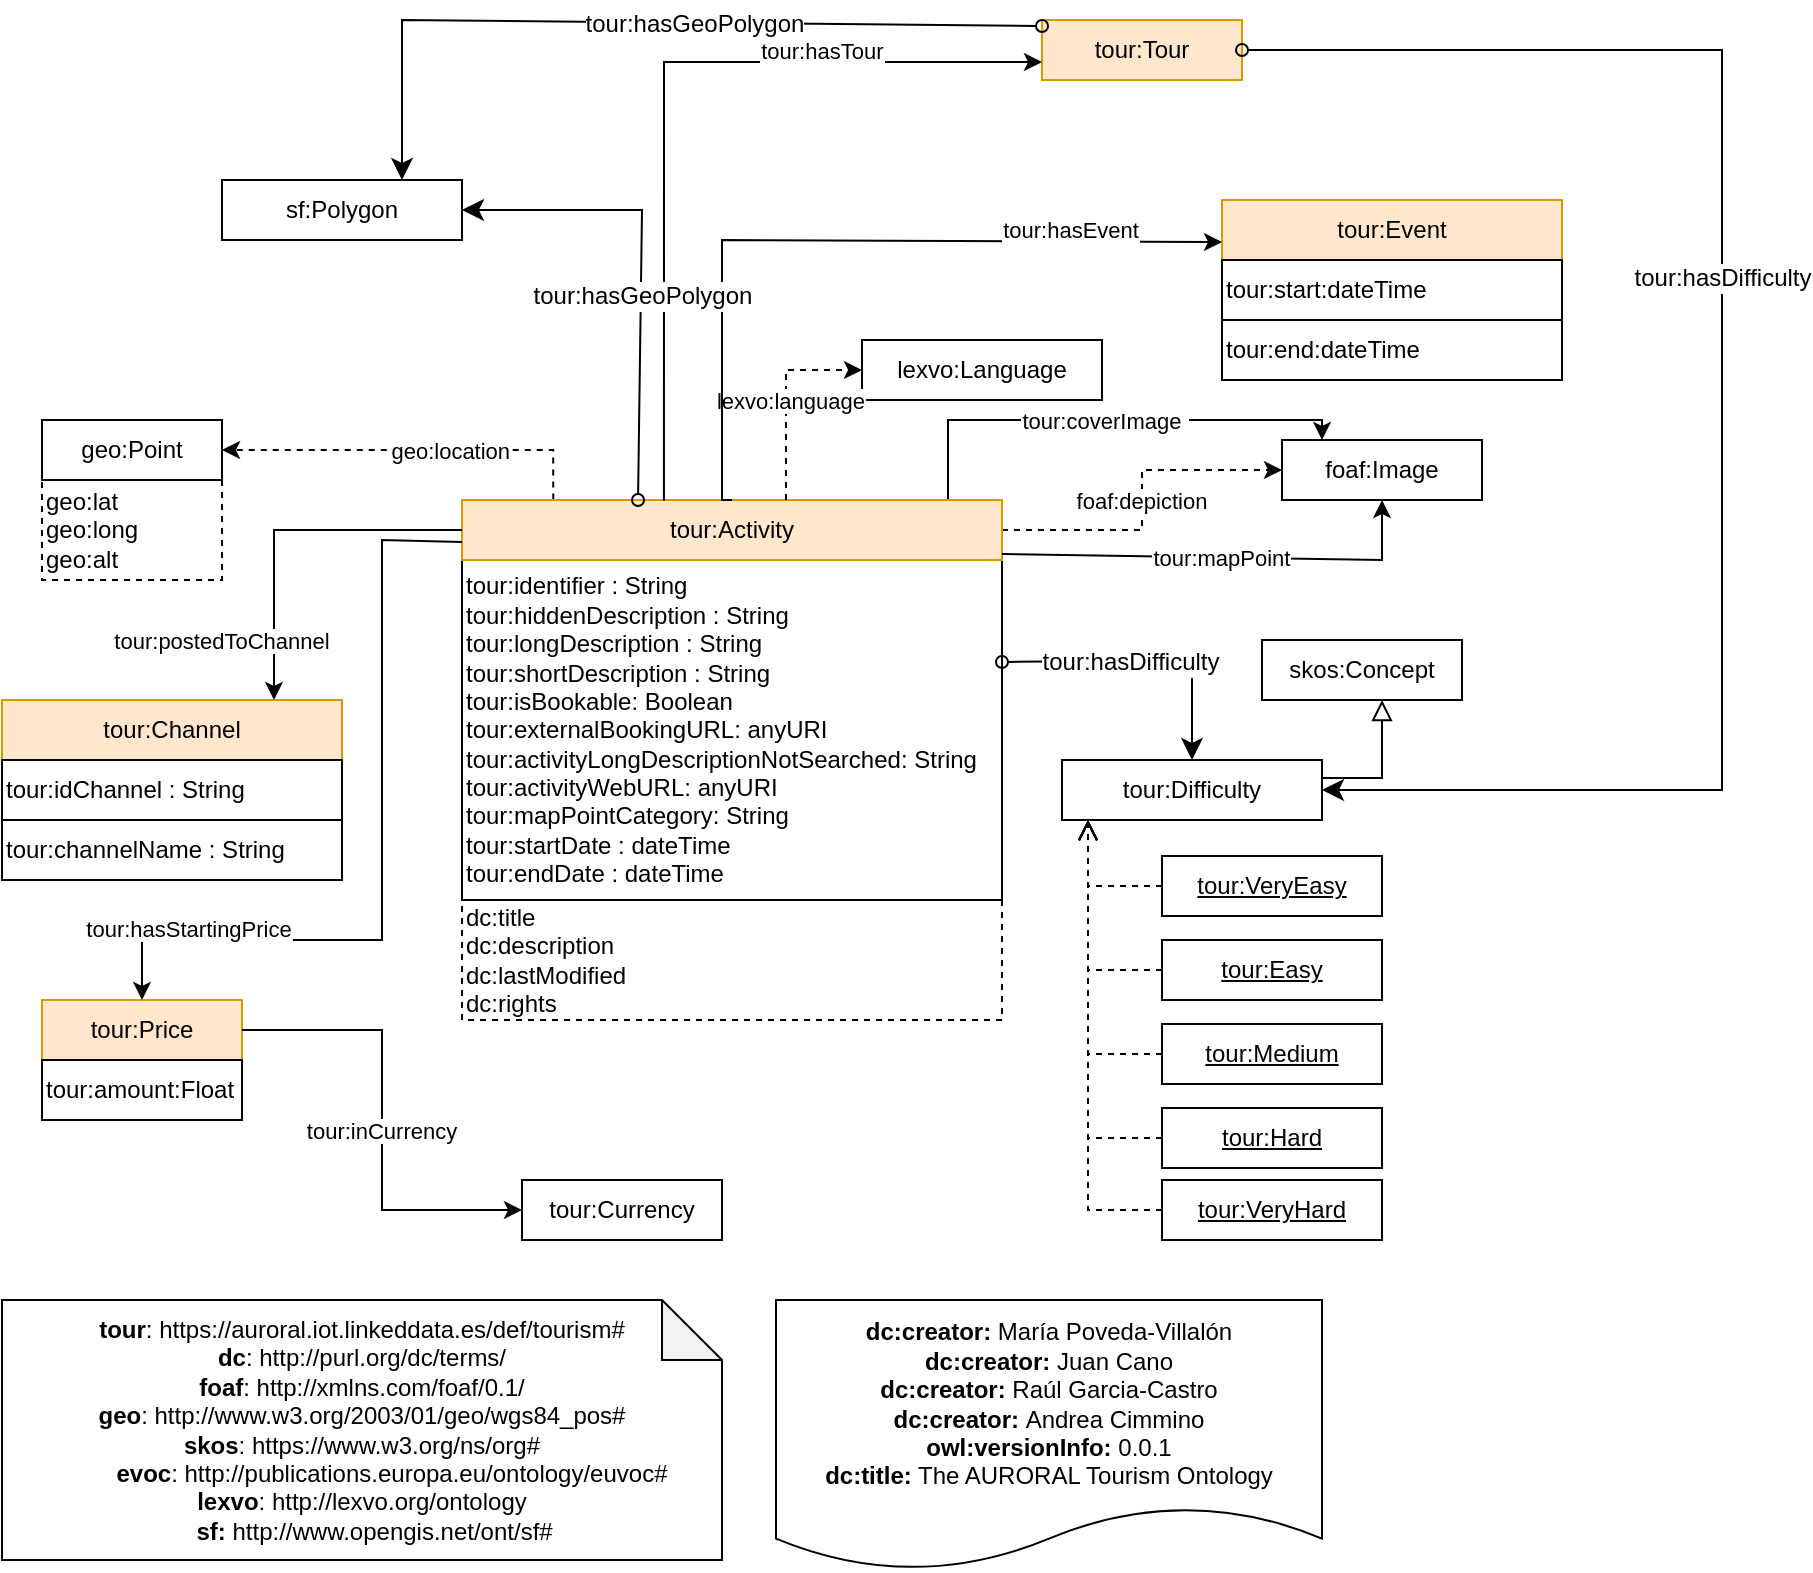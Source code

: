 <mxfile version="17.4.2" type="device"><diagram id="j3Iuz5jW5ZWUwNRPTU0H" name="Page-1"><mxGraphModel dx="2169" dy="2034" grid="1" gridSize="10" guides="1" tooltips="1" connect="1" arrows="1" fold="1" page="1" pageScale="1" pageWidth="827" pageHeight="1169" math="0" shadow="0"><root><mxCell id="0"/><mxCell id="1" parent="0"/><mxCell id="gPk9N1OhDavFBoFfnbrE-4" value="&lt;div&gt;&lt;b&gt;dc:creator:&lt;/b&gt;&amp;nbsp;María Poveda-Villalón&lt;/div&gt;&lt;div&gt;&lt;div&gt;&lt;b&gt;dc:creator:&lt;/b&gt;&amp;nbsp;Juan Cano&lt;/div&gt;&lt;/div&gt;&lt;div&gt;&lt;div&gt;&lt;b&gt;dc:creator:&lt;/b&gt;&amp;nbsp;Raúl Garcia-Castro&lt;/div&gt;&lt;/div&gt;&lt;div&gt;&lt;div&gt;&lt;b&gt;dc:creator:&lt;/b&gt;&amp;nbsp;Andrea Cimmino&lt;/div&gt;&lt;/div&gt;&lt;div&gt;&lt;b&gt;owl:versionInfo:&lt;/b&gt; 0.0.1&lt;/div&gt;&lt;div&gt;&lt;b&gt;dc:title:&lt;/b&gt; The AURORAL Tourism Ontology&lt;/div&gt;" style="shape=document;whiteSpace=wrap;html=1;boundedLbl=1;labelBackgroundColor=#ffffff;strokeColor=#000000;fontSize=12;fontColor=#000000;size=0.233;" parent="1" vertex="1"><mxGeometry x="-413" y="500" width="273" height="135" as="geometry"/></mxCell><mxCell id="gPk9N1OhDavFBoFfnbrE-7" value="&lt;div&gt;&lt;b&gt;tour&lt;/b&gt;&lt;span&gt;:&amp;nbsp;https://auroral.iot.linkeddata.es/def/tourism#&lt;/span&gt;&lt;br&gt;&lt;/div&gt;&lt;div&gt;&lt;b&gt;dc&lt;/b&gt;: http://purl.org/dc/terms/&lt;br style=&quot;padding: 0px ; margin: 0px&quot;&gt;&lt;b&gt;foaf&lt;/b&gt;:&amp;nbsp;http://xmlns.com/foaf/0.1/&lt;br style=&quot;padding: 0px ; margin: 0px&quot;&gt;&lt;b&gt;geo&lt;/b&gt;: http://www.w3.org/2003/01/geo/wgs84_pos#&lt;br style=&quot;padding: 0px ; margin: 0px&quot;&gt;&lt;b&gt;skos&lt;/b&gt;:&amp;nbsp;https://www.w3.org/ns/org#&lt;/div&gt;&lt;div&gt;&lt;b&gt;&amp;nbsp; &amp;nbsp; &amp;nbsp; &amp;nbsp; &amp;nbsp;evoc&lt;/b&gt;: http://publications.europa.eu/ontology/euvoc#&lt;/div&gt;&lt;b&gt;lexvo&lt;/b&gt;:&amp;nbsp;http://lexvo.org/ontology&lt;br&gt;&lt;div style=&quot;text-align: left;&quot;&gt;&lt;b style=&quot;background-color: initial;&quot;&gt;&amp;nbsp; &amp;nbsp; &amp;nbsp; &amp;nbsp; &amp;nbsp; &amp;nbsp; &amp;nbsp; &amp;nbsp; &amp;nbsp; &amp;nbsp; &amp;nbsp;sf:&amp;nbsp;&lt;/b&gt;&lt;span style=&quot;background-color: initial;&quot;&gt;http://www.opengis.net/ont/sf#&lt;/span&gt;&lt;/div&gt;" style="shape=note;whiteSpace=wrap;html=1;backgroundOutline=1;darkOpacity=0.05;" parent="1" vertex="1"><mxGeometry x="-800" y="500" width="360" height="130" as="geometry"/></mxCell><mxCell id="gPk9N1OhDavFBoFfnbrE-11" value="dc:title&lt;br&gt;dc:description&lt;br&gt;dc:lastModified&lt;br&gt;dc:rights&lt;br&gt;" style="rounded=0;whiteSpace=wrap;html=1;snapToPoint=1;points=[[0.1,0],[0.2,0],[0.3,0],[0.4,0],[0.5,0],[0.6,0],[0.7,0],[0.8,0],[0.9,0],[0,0.1],[0,0.3],[0,0.5],[0,0.7],[0,0.9],[0.1,1],[0.2,1],[0.3,1],[0.4,1],[0.5,1],[0.6,1],[0.7,1],[0.8,1],[0.9,1],[1,0.1],[1,0.3],[1,0.5],[1,0.7],[1,0.9]];dashed=1;align=left;" parent="1" vertex="1"><mxGeometry x="-570" y="300" width="270" height="60" as="geometry"/></mxCell><mxCell id="gPk9N1OhDavFBoFfnbrE-12" value="foaf:Image" style="rounded=0;whiteSpace=wrap;html=1;snapToPoint=1;points=[[0.1,0],[0.2,0],[0.3,0],[0.4,0],[0.5,0],[0.6,0],[0.7,0],[0.8,0],[0.9,0],[0,0.1],[0,0.3],[0,0.5],[0,0.7],[0,0.9],[0.1,1],[0.2,1],[0.3,1],[0.4,1],[0.5,1],[0.6,1],[0.7,1],[0.8,1],[0.9,1],[1,0.1],[1,0.3],[1,0.5],[1,0.7],[1,0.9]];" parent="1" vertex="1"><mxGeometry x="-160" y="70" width="100" height="30" as="geometry"/></mxCell><mxCell id="gPk9N1OhDavFBoFfnbrE-13" value="lexvo:Language" style="rounded=0;whiteSpace=wrap;html=1;snapToPoint=1;points=[[0.1,0],[0.2,0],[0.3,0],[0.4,0],[0.5,0],[0.6,0],[0.7,0],[0.8,0],[0.9,0],[0,0.1],[0,0.3],[0,0.5],[0,0.7],[0,0.9],[0.1,1],[0.2,1],[0.3,1],[0.4,1],[0.5,1],[0.6,1],[0.7,1],[0.8,1],[0.9,1],[1,0.1],[1,0.3],[1,0.5],[1,0.7],[1,0.9]];" parent="1" vertex="1"><mxGeometry x="-370" y="20.0" width="120" height="30" as="geometry"/></mxCell><mxCell id="gPk9N1OhDavFBoFfnbrE-16" value="" style="endArrow=block;html=1;fontColor=#000099;exitX=1;exitY=0.3;exitDx=0;exitDy=0;endFill=0;entryX=0.6;entryY=1;entryDx=0;entryDy=0;endSize=8;arcSize=0;edgeStyle=orthogonalEdgeStyle;" parent="1" source="gPk9N1OhDavFBoFfnbrE-18" target="gPk9N1OhDavFBoFfnbrE-17" edge="1"><mxGeometry width="50" height="50" relative="1" as="geometry"><mxPoint x="-745" y="250" as="sourcePoint"/><mxPoint x="-587.0" y="250" as="targetPoint"/></mxGeometry></mxCell><mxCell id="gPk9N1OhDavFBoFfnbrE-17" value="skos:Concept" style="rounded=0;whiteSpace=wrap;html=1;snapToPoint=1;points=[[0.1,0],[0.2,0],[0.3,0],[0.4,0],[0.5,0],[0.6,0],[0.7,0],[0.8,0],[0.9,0],[0,0.1],[0,0.3],[0,0.5],[0,0.7],[0,0.9],[0.1,1],[0.2,1],[0.3,1],[0.4,1],[0.5,1],[0.6,1],[0.7,1],[0.8,1],[0.9,1],[1,0.1],[1,0.3],[1,0.5],[1,0.7],[1,0.9]];" parent="1" vertex="1"><mxGeometry x="-170" y="170" width="100" height="30" as="geometry"/></mxCell><mxCell id="gPk9N1OhDavFBoFfnbrE-18" value="tour:Difficulty" style="rounded=0;whiteSpace=wrap;html=1;snapToPoint=1;points=[[0.1,0],[0.2,0],[0.3,0],[0.4,0],[0.5,0],[0.6,0],[0.7,0],[0.8,0],[0.9,0],[0,0.1],[0,0.3],[0,0.5],[0,0.7],[0,0.9],[0.1,1],[0.2,1],[0.3,1],[0.4,1],[0.5,1],[0.6,1],[0.7,1],[0.8,1],[0.9,1],[1,0.1],[1,0.3],[1,0.5],[1,0.7],[1,0.9]];" parent="1" vertex="1"><mxGeometry x="-270" y="230" width="130" height="30" as="geometry"/></mxCell><mxCell id="gPk9N1OhDavFBoFfnbrE-19" value="geo:location" style="edgeStyle=orthogonalEdgeStyle;rounded=0;orthogonalLoop=1;jettySize=auto;endArrow=classic;endFill=1;entryX=1;entryY=0.5;entryDx=0;entryDy=0;dashed=1;exitX=0.169;exitY=-0.007;exitDx=0;exitDy=0;exitPerimeter=0;" parent="1" source="gPk9N1OhDavFBoFfnbrE-10" target="gPk9N1OhDavFBoFfnbrE-14" edge="1"><mxGeometry x="-0.2" relative="1" as="geometry"><mxPoint x="-180" y="120" as="targetPoint"/><mxPoint x="-74.5" y="190" as="sourcePoint"/><mxPoint as="offset"/></mxGeometry></mxCell><mxCell id="gPk9N1OhDavFBoFfnbrE-20" value="geo:lat&lt;br&gt;geo:long&lt;br&gt;geo:alt" style="rounded=0;whiteSpace=wrap;html=1;snapToPoint=1;points=[[0.1,0],[0.2,0],[0.3,0],[0.4,0],[0.5,0],[0.6,0],[0.7,0],[0.8,0],[0.9,0],[0,0.1],[0,0.3],[0,0.5],[0,0.7],[0,0.9],[0.1,1],[0.2,1],[0.3,1],[0.4,1],[0.5,1],[0.6,1],[0.7,1],[0.8,1],[0.9,1],[1,0.1],[1,0.3],[1,0.5],[1,0.7],[1,0.9]];dashed=1;align=left;" parent="1" vertex="1"><mxGeometry x="-780" y="90" width="90" height="50" as="geometry"/></mxCell><mxCell id="gPk9N1OhDavFBoFfnbrE-21" value="foaf:depiction" style="edgeStyle=orthogonalEdgeStyle;rounded=0;orthogonalLoop=1;jettySize=auto;endArrow=classic;endFill=1;entryX=0;entryY=0.5;entryDx=0;entryDy=0;dashed=1;exitX=1;exitY=0.5;exitDx=0;exitDy=0;" parent="1" source="gPk9N1OhDavFBoFfnbrE-10" target="gPk9N1OhDavFBoFfnbrE-12" edge="1"><mxGeometry relative="1" as="geometry"><mxPoint x="-735" y="170" as="targetPoint"/><mxPoint x="-630" y="125.0" as="sourcePoint"/></mxGeometry></mxCell><mxCell id="gPk9N1OhDavFBoFfnbrE-22" value="tour:coverImage " style="edgeStyle=orthogonalEdgeStyle;rounded=0;orthogonalLoop=1;jettySize=auto;endArrow=classic;endFill=1;entryX=0.2;entryY=0;entryDx=0;entryDy=0;exitX=0.9;exitY=0;exitDx=0;exitDy=0;" parent="1" source="gPk9N1OhDavFBoFfnbrE-10" target="gPk9N1OhDavFBoFfnbrE-12" edge="1"><mxGeometry relative="1" as="geometry"><mxPoint x="-350" y="125.0" as="targetPoint"/><mxPoint x="-494" y="125.0" as="sourcePoint"/><Array as="points"><mxPoint x="-327" y="60"/><mxPoint x="-140" y="60"/></Array></mxGeometry></mxCell><mxCell id="gPk9N1OhDavFBoFfnbrE-9" value="tour:identifier : String&lt;br&gt;tour:hiddenDescription : String&lt;br&gt;tour:longDescription : String&lt;br&gt;tour:shortDescription : String&lt;br&gt;tour:isBookable: Boolean&lt;br&gt;tour:externalBookingURL: anyURI&lt;br&gt;tour:activityLongDescriptionNotSearched: String&lt;br&gt;tour:activityWebURL: anyURI&lt;br&gt;tour:mapPointCategory: String&lt;br&gt;tour:startDate : dateTime&lt;br&gt;tour:endDate : dateTime" style="rounded=0;whiteSpace=wrap;html=1;snapToPoint=1;points=[[0.1,0],[0.2,0],[0.3,0],[0.4,0],[0.5,0],[0.6,0],[0.7,0],[0.8,0],[0.9,0],[0,0.1],[0,0.3],[0,0.5],[0,0.7],[0,0.9],[0.1,1],[0.2,1],[0.3,1],[0.4,1],[0.5,1],[0.6,1],[0.7,1],[0.8,1],[0.9,1],[1,0.1],[1,0.3],[1,0.5],[1,0.7],[1,0.9]];align=left;" parent="1" vertex="1"><mxGeometry x="-570" y="130" width="270" height="170" as="geometry"/></mxCell><mxCell id="gPk9N1OhDavFBoFfnbrE-10" value="tour:Activity" style="rounded=0;whiteSpace=wrap;html=1;snapToPoint=1;points=[[0.1,0],[0.2,0],[0.3,0],[0.4,0],[0.5,0],[0.6,0],[0.7,0],[0.8,0],[0.9,0],[0,0.1],[0,0.3],[0,0.5],[0,0.7],[0,0.9],[0.1,1],[0.2,1],[0.3,1],[0.4,1],[0.5,1],[0.6,1],[0.7,1],[0.8,1],[0.9,1],[1,0.1],[1,0.3],[1,0.5],[1,0.7],[1,0.9]];fillColor=#ffe6cc;strokeColor=#d79b00;shadow=0;" parent="1" vertex="1"><mxGeometry x="-570" y="100" width="270" height="30" as="geometry"/></mxCell><mxCell id="gPk9N1OhDavFBoFfnbrE-14" value="geo:Point" style="rounded=0;whiteSpace=wrap;html=1;snapToPoint=1;points=[[0.1,0],[0.2,0],[0.3,0],[0.4,0],[0.5,0],[0.6,0],[0.7,0],[0.8,0],[0.9,0],[0,0.1],[0,0.3],[0,0.5],[0,0.7],[0,0.9],[0.1,1],[0.2,1],[0.3,1],[0.4,1],[0.5,1],[0.6,1],[0.7,1],[0.8,1],[0.9,1],[1,0.1],[1,0.3],[1,0.5],[1,0.7],[1,0.9]];" parent="1" vertex="1"><mxGeometry x="-780" y="60" width="90" height="30" as="geometry"/></mxCell><mxCell id="gPk9N1OhDavFBoFfnbrE-23" value="tour:Channel" style="rounded=0;whiteSpace=wrap;html=1;snapToPoint=1;points=[[0.1,0],[0.2,0],[0.3,0],[0.4,0],[0.5,0],[0.6,0],[0.7,0],[0.8,0],[0.9,0],[0,0.1],[0,0.3],[0,0.5],[0,0.7],[0,0.9],[0.1,1],[0.2,1],[0.3,1],[0.4,1],[0.5,1],[0.6,1],[0.7,1],[0.8,1],[0.9,1],[1,0.1],[1,0.3],[1,0.5],[1,0.7],[1,0.9]];fillColor=#ffe6cc;strokeColor=#d79b00;shadow=0;" parent="1" vertex="1"><mxGeometry x="-800" y="200" width="170" height="30" as="geometry"/></mxCell><mxCell id="gPk9N1OhDavFBoFfnbrE-24" value="tour:idChannel : String" style="rounded=0;whiteSpace=wrap;html=1;snapToPoint=1;points=[[0.1,0],[0.2,0],[0.3,0],[0.4,0],[0.5,0],[0.6,0],[0.7,0],[0.8,0],[0.9,0],[0,0.1],[0,0.3],[0,0.5],[0,0.7],[0,0.9],[0.1,1],[0.2,1],[0.3,1],[0.4,1],[0.5,1],[0.6,1],[0.7,1],[0.8,1],[0.9,1],[1,0.1],[1,0.3],[1,0.5],[1,0.7],[1,0.9]];align=left;" parent="1" vertex="1"><mxGeometry x="-800" y="230" width="170" height="30" as="geometry"/></mxCell><mxCell id="gPk9N1OhDavFBoFfnbrE-25" value="tour:postedToChannel" style="edgeStyle=orthogonalEdgeStyle;rounded=0;orthogonalLoop=1;jettySize=auto;endArrow=classic;endFill=1;entryX=0.8;entryY=0;entryDx=0;entryDy=0;exitX=0;exitY=0.5;exitDx=0;exitDy=0;" parent="1" source="gPk9N1OhDavFBoFfnbrE-10" target="gPk9N1OhDavFBoFfnbrE-23" edge="1"><mxGeometry x="0.665" y="-26" relative="1" as="geometry"><mxPoint x="-210" y="110" as="targetPoint"/><mxPoint x="-380" y="110" as="sourcePoint"/><mxPoint as="offset"/></mxGeometry></mxCell><mxCell id="gPk9N1OhDavFBoFfnbrE-26" value="lexvo:language" style="edgeStyle=orthogonalEdgeStyle;rounded=0;orthogonalLoop=1;jettySize=auto;endArrow=classic;endFill=1;entryX=0;entryY=0.5;entryDx=0;entryDy=0;dashed=1;exitX=0.6;exitY=0;exitDx=0;exitDy=0;" parent="1" source="gPk9N1OhDavFBoFfnbrE-10" target="gPk9N1OhDavFBoFfnbrE-13" edge="1"><mxGeometry x="0.31" y="-15" relative="1" as="geometry"><mxPoint x="-230" y="125" as="targetPoint"/><mxPoint x="-360" y="125" as="sourcePoint"/><mxPoint as="offset"/></mxGeometry></mxCell><mxCell id="gPk9N1OhDavFBoFfnbrE-27" value="tour:mapPoint" style="edgeStyle=orthogonalEdgeStyle;rounded=0;orthogonalLoop=1;jettySize=auto;endArrow=classic;endFill=1;entryX=0.5;entryY=1;entryDx=0;entryDy=0;" parent="1" source="gPk9N1OhDavFBoFfnbrE-10" target="gPk9N1OhDavFBoFfnbrE-12" edge="1"><mxGeometry relative="1" as="geometry"><mxPoint x="-210" y="110" as="targetPoint"/><mxPoint x="-300" y="130" as="sourcePoint"/><Array as="points"><mxPoint x="-110" y="130"/></Array></mxGeometry></mxCell><mxCell id="gPk9N1OhDavFBoFfnbrE-29" value="tour:Price" style="rounded=0;whiteSpace=wrap;html=1;snapToPoint=1;points=[[0.1,0],[0.2,0],[0.3,0],[0.4,0],[0.5,0],[0.6,0],[0.7,0],[0.8,0],[0.9,0],[0,0.1],[0,0.3],[0,0.5],[0,0.7],[0,0.9],[0.1,1],[0.2,1],[0.3,1],[0.4,1],[0.5,1],[0.6,1],[0.7,1],[0.8,1],[0.9,1],[1,0.1],[1,0.3],[1,0.5],[1,0.7],[1,0.9]];fillColor=#ffe6cc;strokeColor=#d79b00;shadow=0;" parent="1" vertex="1"><mxGeometry x="-780" y="350" width="100" height="30" as="geometry"/></mxCell><mxCell id="gPk9N1OhDavFBoFfnbrE-30" value="tour:amount:Float" style="rounded=0;whiteSpace=wrap;html=1;snapToPoint=1;points=[[0.1,0],[0.2,0],[0.3,0],[0.4,0],[0.5,0],[0.6,0],[0.7,0],[0.8,0],[0.9,0],[0,0.1],[0,0.3],[0,0.5],[0,0.7],[0,0.9],[0.1,1],[0.2,1],[0.3,1],[0.4,1],[0.5,1],[0.6,1],[0.7,1],[0.8,1],[0.9,1],[1,0.1],[1,0.3],[1,0.5],[1,0.7],[1,0.9]];align=left;" parent="1" vertex="1"><mxGeometry x="-780" y="380" width="100" height="30" as="geometry"/></mxCell><mxCell id="gPk9N1OhDavFBoFfnbrE-31" value="tour:Currency" style="rounded=0;whiteSpace=wrap;html=1;snapToPoint=1;points=[[0.1,0],[0.2,0],[0.3,0],[0.4,0],[0.5,0],[0.6,0],[0.7,0],[0.8,0],[0.9,0],[0,0.1],[0,0.3],[0,0.5],[0,0.7],[0,0.9],[0.1,1],[0.2,1],[0.3,1],[0.4,1],[0.5,1],[0.6,1],[0.7,1],[0.8,1],[0.9,1],[1,0.1],[1,0.3],[1,0.5],[1,0.7],[1,0.9]];shadow=0;" parent="1" vertex="1"><mxGeometry x="-540" y="440" width="100" height="30" as="geometry"/></mxCell><mxCell id="gPk9N1OhDavFBoFfnbrE-32" value="tour:hasStartingPrice" style="edgeStyle=orthogonalEdgeStyle;rounded=0;orthogonalLoop=1;jettySize=auto;endArrow=classic;endFill=1;entryX=0.5;entryY=0;entryDx=0;entryDy=0;" parent="1" source="gPk9N1OhDavFBoFfnbrE-10" target="gPk9N1OhDavFBoFfnbrE-29" edge="1"><mxGeometry x="0.726" y="-6" relative="1" as="geometry"><mxPoint x="-644" y="260" as="targetPoint"/><mxPoint x="-560" y="125" as="sourcePoint"/><mxPoint as="offset"/><Array as="points"><mxPoint x="-610" y="120"/><mxPoint x="-610" y="320"/><mxPoint x="-730" y="320"/></Array></mxGeometry></mxCell><mxCell id="gPk9N1OhDavFBoFfnbrE-33" value="tour:inCurrency" style="edgeStyle=orthogonalEdgeStyle;rounded=0;orthogonalLoop=1;jettySize=auto;endArrow=classic;endFill=1;entryX=0;entryY=0.5;entryDx=0;entryDy=0;exitX=1;exitY=0.5;exitDx=0;exitDy=0;" parent="1" source="gPk9N1OhDavFBoFfnbrE-29" target="gPk9N1OhDavFBoFfnbrE-31" edge="1"><mxGeometry x="0.044" relative="1" as="geometry"><mxPoint x="-710" y="390" as="targetPoint"/><mxPoint x="-560" y="340" as="sourcePoint"/><mxPoint as="offset"/></mxGeometry></mxCell><mxCell id="FcbElGN3Ym3wLGZqmpuB-1" value="&lt;u&gt;tour:VeryEasy&lt;/u&gt;" style="rounded=0;whiteSpace=wrap;html=1;snapToPoint=1;points=[[0.1,0],[0.2,0],[0.3,0],[0.4,0],[0.5,0],[0.6,0],[0.7,0],[0.8,0],[0.9,0],[0,0.1],[0,0.3],[0,0.5],[0,0.7],[0,0.9],[0.1,1],[0.2,1],[0.3,1],[0.4,1],[0.5,1],[0.6,1],[0.7,1],[0.8,1],[0.9,1],[1,0.1],[1,0.3],[1,0.5],[1,0.7],[1,0.9]];" parent="1" vertex="1"><mxGeometry x="-220" y="278" width="110" height="30" as="geometry"/></mxCell><mxCell id="FcbElGN3Ym3wLGZqmpuB-2" value="&lt;u&gt;tour:Easy&lt;/u&gt;" style="rounded=0;whiteSpace=wrap;html=1;snapToPoint=1;points=[[0.1,0],[0.2,0],[0.3,0],[0.4,0],[0.5,0],[0.6,0],[0.7,0],[0.8,0],[0.9,0],[0,0.1],[0,0.3],[0,0.5],[0,0.7],[0,0.9],[0.1,1],[0.2,1],[0.3,1],[0.4,1],[0.5,1],[0.6,1],[0.7,1],[0.8,1],[0.9,1],[1,0.1],[1,0.3],[1,0.5],[1,0.7],[1,0.9]];" parent="1" vertex="1"><mxGeometry x="-220" y="320" width="110" height="30" as="geometry"/></mxCell><mxCell id="FcbElGN3Ym3wLGZqmpuB-3" value="&lt;u&gt;tour:Medium&lt;/u&gt;" style="rounded=0;whiteSpace=wrap;html=1;snapToPoint=1;points=[[0.1,0],[0.2,0],[0.3,0],[0.4,0],[0.5,0],[0.6,0],[0.7,0],[0.8,0],[0.9,0],[0,0.1],[0,0.3],[0,0.5],[0,0.7],[0,0.9],[0.1,1],[0.2,1],[0.3,1],[0.4,1],[0.5,1],[0.6,1],[0.7,1],[0.8,1],[0.9,1],[1,0.1],[1,0.3],[1,0.5],[1,0.7],[1,0.9]];" parent="1" vertex="1"><mxGeometry x="-220" y="362" width="110" height="30" as="geometry"/></mxCell><mxCell id="FcbElGN3Ym3wLGZqmpuB-4" value="&lt;u&gt;tour:Hard&lt;/u&gt;" style="rounded=0;whiteSpace=wrap;html=1;snapToPoint=1;points=[[0.1,0],[0.2,0],[0.3,0],[0.4,0],[0.5,0],[0.6,0],[0.7,0],[0.8,0],[0.9,0],[0,0.1],[0,0.3],[0,0.5],[0,0.7],[0,0.9],[0.1,1],[0.2,1],[0.3,1],[0.4,1],[0.5,1],[0.6,1],[0.7,1],[0.8,1],[0.9,1],[1,0.1],[1,0.3],[1,0.5],[1,0.7],[1,0.9]];" parent="1" vertex="1"><mxGeometry x="-220" y="404" width="110" height="30" as="geometry"/></mxCell><mxCell id="FcbElGN3Ym3wLGZqmpuB-5" value="&lt;u&gt;tour:VeryHard&lt;/u&gt;" style="rounded=0;whiteSpace=wrap;html=1;snapToPoint=1;points=[[0.1,0],[0.2,0],[0.3,0],[0.4,0],[0.5,0],[0.6,0],[0.7,0],[0.8,0],[0.9,0],[0,0.1],[0,0.3],[0,0.5],[0,0.7],[0,0.9],[0.1,1],[0.2,1],[0.3,1],[0.4,1],[0.5,1],[0.6,1],[0.7,1],[0.8,1],[0.9,1],[1,0.1],[1,0.3],[1,0.5],[1,0.7],[1,0.9]];" parent="1" vertex="1"><mxGeometry x="-220" y="440" width="110" height="30" as="geometry"/></mxCell><mxCell id="FcbElGN3Ym3wLGZqmpuB-6" value="" style="endArrow=open;html=1;fontColor=#000099;endFill=0;dashed=1;entryX=0.1;entryY=1;entryDx=0;entryDy=0;endSize=8;exitX=0;exitY=0.5;exitDx=0;exitDy=0;edgeStyle=orthogonalEdgeStyle;arcSize=0;" parent="1" source="FcbElGN3Ym3wLGZqmpuB-1" target="gPk9N1OhDavFBoFfnbrE-18" edge="1"><mxGeometry width="50" height="50" relative="1" as="geometry"><mxPoint x="-410" y="355" as="sourcePoint"/><mxPoint x="-410" y="280" as="targetPoint"/></mxGeometry></mxCell><mxCell id="FcbElGN3Ym3wLGZqmpuB-10" value="" style="endArrow=open;html=1;fontColor=#000099;endFill=0;dashed=1;entryX=0.1;entryY=1;entryDx=0;entryDy=0;endSize=8;exitX=0;exitY=0.5;exitDx=0;exitDy=0;edgeStyle=orthogonalEdgeStyle;arcSize=0;" parent="1" source="FcbElGN3Ym3wLGZqmpuB-2" target="gPk9N1OhDavFBoFfnbrE-18" edge="1"><mxGeometry width="50" height="50" relative="1" as="geometry"><mxPoint x="-210" y="305" as="sourcePoint"/><mxPoint x="-247" y="270" as="targetPoint"/></mxGeometry></mxCell><mxCell id="FcbElGN3Ym3wLGZqmpuB-15" value="" style="endArrow=open;html=1;fontColor=#000099;endFill=0;dashed=1;entryX=0.1;entryY=1;entryDx=0;entryDy=0;endSize=8;exitX=0;exitY=0.5;exitDx=0;exitDy=0;edgeStyle=orthogonalEdgeStyle;arcSize=0;" parent="1" source="FcbElGN3Ym3wLGZqmpuB-3" target="gPk9N1OhDavFBoFfnbrE-18" edge="1"><mxGeometry width="50" height="50" relative="1" as="geometry"><mxPoint x="-180" y="335" as="sourcePoint"/><mxPoint x="-217" y="300" as="targetPoint"/></mxGeometry></mxCell><mxCell id="FcbElGN3Ym3wLGZqmpuB-16" value="" style="endArrow=open;html=1;fontColor=#000099;endFill=0;dashed=1;endSize=8;exitX=0;exitY=0.5;exitDx=0;exitDy=0;edgeStyle=orthogonalEdgeStyle;arcSize=0;entryX=0.1;entryY=1;entryDx=0;entryDy=0;" parent="1" source="FcbElGN3Ym3wLGZqmpuB-4" target="gPk9N1OhDavFBoFfnbrE-18" edge="1"><mxGeometry width="50" height="50" relative="1" as="geometry"><mxPoint x="-170" y="345" as="sourcePoint"/><mxPoint x="-290" y="280" as="targetPoint"/></mxGeometry></mxCell><mxCell id="FcbElGN3Ym3wLGZqmpuB-17" value="" style="endArrow=open;html=1;fontColor=#000099;endFill=0;dashed=1;entryX=0.1;entryY=1;entryDx=0;entryDy=0;endSize=8;exitX=0;exitY=0.5;exitDx=0;exitDy=0;edgeStyle=orthogonalEdgeStyle;arcSize=0;" parent="1" source="FcbElGN3Ym3wLGZqmpuB-5" target="gPk9N1OhDavFBoFfnbrE-18" edge="1"><mxGeometry width="50" height="50" relative="1" as="geometry"><mxPoint x="-160" y="355" as="sourcePoint"/><mxPoint x="-197" y="320" as="targetPoint"/></mxGeometry></mxCell><mxCell id="YvDWndXnQDR1SH8dn9aT-1" value="tour:channelName : String" style="rounded=0;whiteSpace=wrap;html=1;snapToPoint=1;points=[[0.1,0],[0.2,0],[0.3,0],[0.4,0],[0.5,0],[0.6,0],[0.7,0],[0.8,0],[0.9,0],[0,0.1],[0,0.3],[0,0.5],[0,0.7],[0,0.9],[0.1,1],[0.2,1],[0.3,1],[0.4,1],[0.5,1],[0.6,1],[0.7,1],[0.8,1],[0.9,1],[1,0.1],[1,0.3],[1,0.5],[1,0.7],[1,0.9]];align=left;" parent="1" vertex="1"><mxGeometry x="-800" y="260" width="170" height="30" as="geometry"/></mxCell><mxCell id="WZT9iLIM2VgRnPW7h3Yp-2" value="sf:Polygon" style="rounded=0;whiteSpace=wrap;html=1;snapToPoint=1;points=[[0.1,0],[0.2,0],[0.3,0],[0.4,0],[0.5,0],[0.6,0],[0.7,0],[0.8,0],[0.9,0],[0,0.1],[0,0.3],[0,0.5],[0,0.7],[0,0.9],[0.1,1],[0.2,1],[0.3,1],[0.4,1],[0.5,1],[0.6,1],[0.7,1],[0.8,1],[0.9,1],[1,0.1],[1,0.3],[1,0.5],[1,0.7],[1,0.9]];" parent="1" vertex="1"><mxGeometry x="-690" y="-60.0" width="120" height="30" as="geometry"/></mxCell><mxCell id="snNHeXXywmE0DaOTKSkb-1" value="tour:Event" style="rounded=0;whiteSpace=wrap;html=1;snapToPoint=1;points=[[0.1,0],[0.2,0],[0.3,0],[0.4,0],[0.5,0],[0.6,0],[0.7,0],[0.8,0],[0.9,0],[0,0.1],[0,0.3],[0,0.5],[0,0.7],[0,0.9],[0.1,1],[0.2,1],[0.3,1],[0.4,1],[0.5,1],[0.6,1],[0.7,1],[0.8,1],[0.9,1],[1,0.1],[1,0.3],[1,0.5],[1,0.7],[1,0.9]];fillColor=#ffe6cc;strokeColor=#d79b00;shadow=0;" parent="1" vertex="1"><mxGeometry x="-190" y="-50" width="170" height="30" as="geometry"/></mxCell><mxCell id="snNHeXXywmE0DaOTKSkb-2" value="tour:Tour" style="rounded=0;whiteSpace=wrap;html=1;snapToPoint=1;points=[[0.1,0],[0.2,0],[0.3,0],[0.4,0],[0.5,0],[0.6,0],[0.7,0],[0.8,0],[0.9,0],[0,0.1],[0,0.3],[0,0.5],[0,0.7],[0,0.9],[0.1,1],[0.2,1],[0.3,1],[0.4,1],[0.5,1],[0.6,1],[0.7,1],[0.8,1],[0.9,1],[1,0.1],[1,0.3],[1,0.5],[1,0.7],[1,0.9]];fillColor=#ffe6cc;strokeColor=#d79b00;shadow=0;" parent="1" vertex="1"><mxGeometry x="-280" y="-140" width="100" height="30" as="geometry"/></mxCell><mxCell id="snNHeXXywmE0DaOTKSkb-4" value="tour:hasEvent" style="edgeStyle=orthogonalEdgeStyle;rounded=0;orthogonalLoop=1;jettySize=auto;endArrow=classic;endFill=1;exitX=0.5;exitY=0;exitDx=0;exitDy=0;" parent="1" source="gPk9N1OhDavFBoFfnbrE-10" target="snNHeXXywmE0DaOTKSkb-1" edge="1"><mxGeometry x="0.609" y="6" relative="1" as="geometry"><mxPoint x="-270" y="-81" as="targetPoint"/><mxPoint x="-432.29" y="111.68" as="sourcePoint"/><mxPoint as="offset"/><Array as="points"><mxPoint x="-440" y="100"/><mxPoint x="-440" y="-30"/></Array></mxGeometry></mxCell><mxCell id="snNHeXXywmE0DaOTKSkb-5" value="tour:hasTour" style="edgeStyle=orthogonalEdgeStyle;rounded=0;orthogonalLoop=1;jettySize=auto;endArrow=classic;endFill=1;entryX=0;entryY=0.7;entryDx=0;entryDy=0;exitX=0.374;exitY=0.011;exitDx=0;exitDy=0;exitPerimeter=0;" parent="1" source="gPk9N1OhDavFBoFfnbrE-10" target="snNHeXXywmE0DaOTKSkb-2" edge="1"><mxGeometry x="0.461" y="6" relative="1" as="geometry"><mxPoint x="-560" y="-41" as="targetPoint"/><mxPoint x="-469" y="100" as="sourcePoint"/><mxPoint as="offset"/><Array as="points"><mxPoint x="-469" y="-119"/></Array></mxGeometry></mxCell><mxCell id="snNHeXXywmE0DaOTKSkb-6" value="tour:start:dateTime" style="rounded=0;whiteSpace=wrap;html=1;snapToPoint=1;points=[[0.1,0],[0.2,0],[0.3,0],[0.4,0],[0.5,0],[0.6,0],[0.7,0],[0.8,0],[0.9,0],[0,0.1],[0,0.3],[0,0.5],[0,0.7],[0,0.9],[0.1,1],[0.2,1],[0.3,1],[0.4,1],[0.5,1],[0.6,1],[0.7,1],[0.8,1],[0.9,1],[1,0.1],[1,0.3],[1,0.5],[1,0.7],[1,0.9]];align=left;" parent="1" vertex="1"><mxGeometry x="-190" y="-20" width="170" height="30" as="geometry"/></mxCell><mxCell id="snNHeXXywmE0DaOTKSkb-7" value="tour:end:dateTime" style="rounded=0;whiteSpace=wrap;html=1;snapToPoint=1;points=[[0.1,0],[0.2,0],[0.3,0],[0.4,0],[0.5,0],[0.6,0],[0.7,0],[0.8,0],[0.9,0],[0,0.1],[0,0.3],[0,0.5],[0,0.7],[0,0.9],[0.1,1],[0.2,1],[0.3,1],[0.4,1],[0.5,1],[0.6,1],[0.7,1],[0.8,1],[0.9,1],[1,0.1],[1,0.3],[1,0.5],[1,0.7],[1,0.9]];align=left;" parent="1" vertex="1"><mxGeometry x="-190" y="10" width="170" height="30" as="geometry"/></mxCell><mxCell id="Y8RACS9rfBtqKp0888Ag-3" value="" style="endArrow=classic;html=1;exitX=1;exitY=0.5;exitDx=0;exitDy=0;entryX=1;entryY=0.5;entryDx=0;entryDy=0;endSize=8;startArrow=oval;startFill=0;arcSize=0;rounded=0;" parent="1" source="snNHeXXywmE0DaOTKSkb-2" target="gPk9N1OhDavFBoFfnbrE-18" edge="1"><mxGeometry width="50" height="50" relative="1" as="geometry"><mxPoint x="20" y="-125" as="sourcePoint"/><mxPoint x="49.99" y="239.99" as="targetPoint"/><Array as="points"><mxPoint x="60" y="-125"/><mxPoint x="60" y="245"/></Array></mxGeometry></mxCell><mxCell id="Y8RACS9rfBtqKp0888Ag-4" value="&lt;div&gt;tour:hasDifficulty&lt;/div&gt;" style="text;html=1;align=center;verticalAlign=middle;resizable=0;points=[];labelBackgroundColor=#ffffff;" parent="Y8RACS9rfBtqKp0888Ag-3" vertex="1" connectable="0"><mxGeometry x="-0.127" relative="1" as="geometry"><mxPoint as="offset"/></mxGeometry></mxCell><mxCell id="Y8RACS9rfBtqKp0888Ag-9" value="" style="endArrow=classic;html=1;endSize=8;startArrow=oval;startFill=0;arcSize=0;rounded=0;entryX=0.5;entryY=0;entryDx=0;entryDy=0;" parent="1" source="gPk9N1OhDavFBoFfnbrE-9" target="gPk9N1OhDavFBoFfnbrE-18" edge="1"><mxGeometry width="50" height="50" relative="1" as="geometry"><mxPoint x="-300" y="170" as="sourcePoint"/><mxPoint x="-240" y="230" as="targetPoint"/><Array as="points"><mxPoint x="-205" y="180"/></Array></mxGeometry></mxCell><mxCell id="Y8RACS9rfBtqKp0888Ag-10" value="&lt;div&gt;tour:hasDifficulty&lt;/div&gt;" style="text;html=1;align=center;verticalAlign=middle;resizable=0;points=[];labelBackgroundColor=#ffffff;" parent="Y8RACS9rfBtqKp0888Ag-9" vertex="1" connectable="0"><mxGeometry x="-0.127" relative="1" as="geometry"><mxPoint as="offset"/></mxGeometry></mxCell><mxCell id="Y8RACS9rfBtqKp0888Ag-11" value="" style="endArrow=classic;html=1;endSize=8;startArrow=oval;startFill=0;arcSize=0;rounded=0;exitX=0;exitY=0.1;exitDx=0;exitDy=0;" parent="1" source="snNHeXXywmE0DaOTKSkb-2" edge="1"><mxGeometry width="50" height="50" relative="1" as="geometry"><mxPoint x="-390" y="-219" as="sourcePoint"/><mxPoint x="-600" y="-60" as="targetPoint"/><Array as="points"><mxPoint x="-600" y="-140"/></Array></mxGeometry></mxCell><mxCell id="Y8RACS9rfBtqKp0888Ag-12" value="&lt;div&gt;tour:hasGeoPolygon&lt;/div&gt;" style="text;html=1;align=center;verticalAlign=middle;resizable=0;points=[];labelBackgroundColor=#ffffff;" parent="Y8RACS9rfBtqKp0888Ag-11" vertex="1" connectable="0"><mxGeometry x="-0.127" relative="1" as="geometry"><mxPoint as="offset"/></mxGeometry></mxCell><mxCell id="Y8RACS9rfBtqKp0888Ag-13" value="" style="endArrow=classic;html=1;endSize=8;startArrow=oval;startFill=0;arcSize=0;rounded=0;exitX=0.326;exitY=0;exitDx=0;exitDy=0;exitPerimeter=0;" parent="1" source="gPk9N1OhDavFBoFfnbrE-10" target="WZT9iLIM2VgRnPW7h3Yp-2" edge="1"><mxGeometry width="50" height="50" relative="1" as="geometry"><mxPoint x="-270" y="-127" as="sourcePoint"/><mxPoint x="-570" y="-45" as="targetPoint"/><Array as="points"><mxPoint x="-480" y="-45"/></Array></mxGeometry></mxCell><mxCell id="Y8RACS9rfBtqKp0888Ag-14" value="&lt;div&gt;tour:hasGeoPolygon&lt;/div&gt;" style="text;html=1;align=center;verticalAlign=middle;resizable=0;points=[];labelBackgroundColor=#ffffff;" parent="Y8RACS9rfBtqKp0888Ag-13" vertex="1" connectable="0"><mxGeometry x="-0.127" relative="1" as="geometry"><mxPoint as="offset"/></mxGeometry></mxCell></root></mxGraphModel></diagram></mxfile>